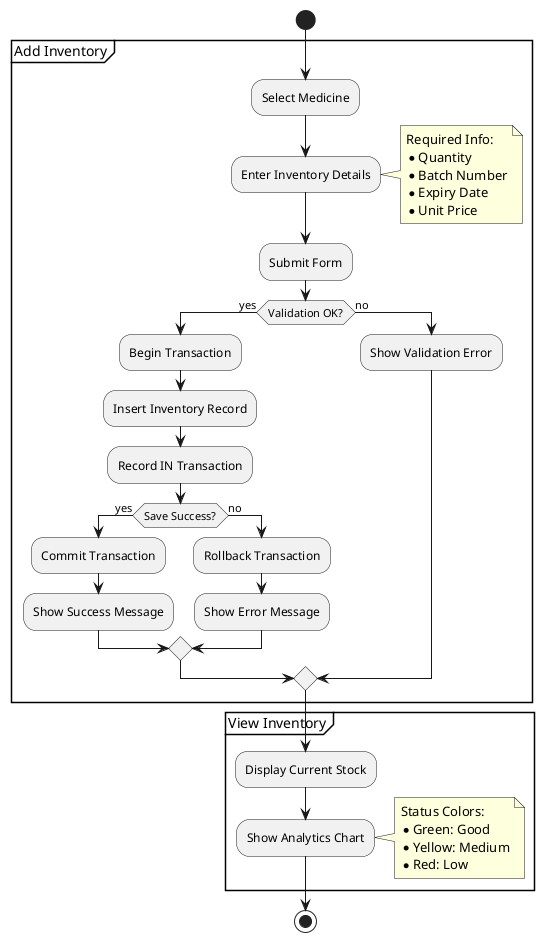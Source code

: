 @startuml Medicine Inventory Activity

start

partition "Add Inventory" {
  :Select Medicine;
  :Enter Inventory Details;
  note right
    Required Info:
    * Quantity
    * Batch Number
    * Expiry Date
    * Unit Price
  end note
  :Submit Form;
  
  if (Validation OK?) then (yes)
    :Begin Transaction;
    :Insert Inventory Record;
    :Record IN Transaction;
    if (Save Success?) then (yes)
      :Commit Transaction;
      :Show Success Message;
    else (no)
      :Rollback Transaction;
      :Show Error Message;
    endif
  else (no)
    :Show Validation Error;
  endif
}

partition "View Inventory" {
  :Display Current Stock;
  :Show Analytics Chart;
  note right
    Status Colors:
    * Green: Good
    * Yellow: Medium
    * Red: Low
  end note
}

stop

@enduml 